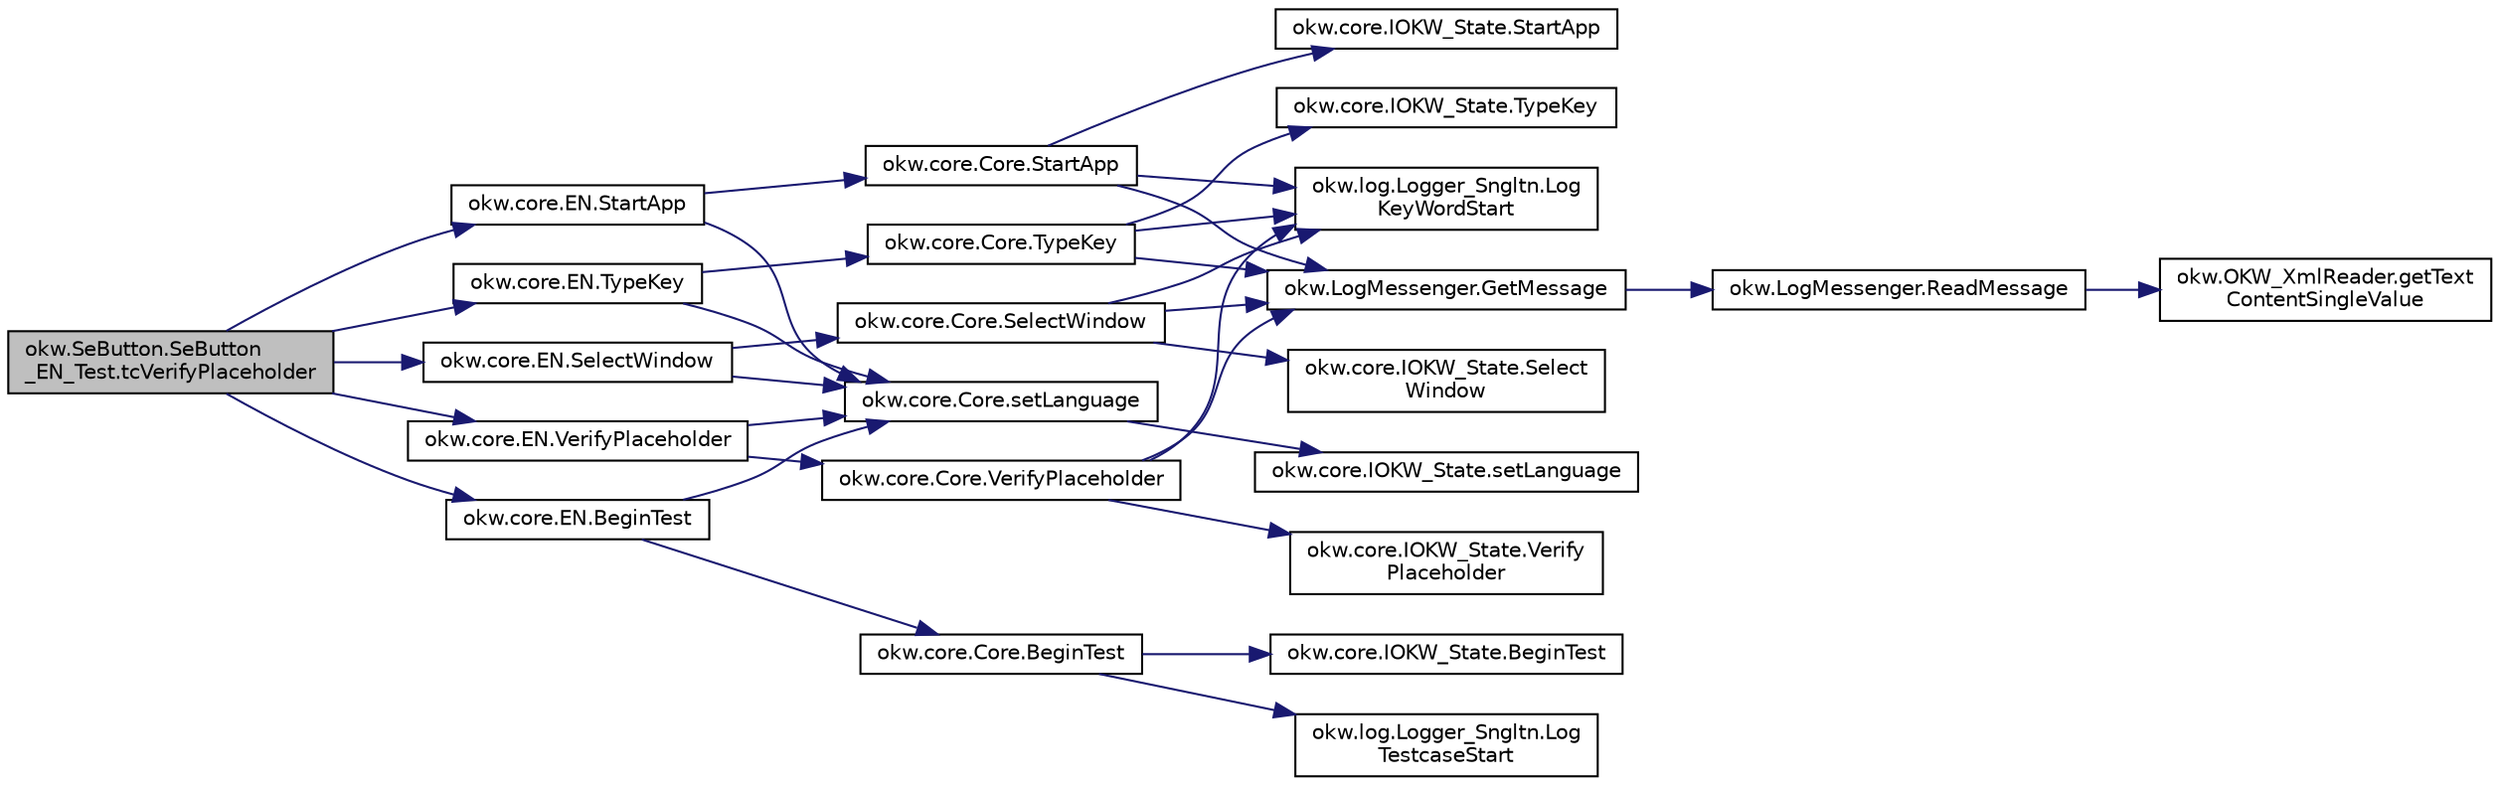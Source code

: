 digraph "okw.SeButton.SeButton_EN_Test.tcVerifyPlaceholder"
{
 // INTERACTIVE_SVG=YES
 // LATEX_PDF_SIZE
  edge [fontname="Helvetica",fontsize="10",labelfontname="Helvetica",labelfontsize="10"];
  node [fontname="Helvetica",fontsize="10",shape=record];
  rankdir="LR";
  Node987 [label="okw.SeButton.SeButton\l_EN_Test.tcVerifyPlaceholder",height=0.2,width=0.4,color="black", fillcolor="grey75", style="filled", fontcolor="black",tooltip="Schlüsselwortes VerifyPlaceholder für SeButton sollte OKWFrameObjectMethodNotImplemented auslösen."];
  Node987 -> Node988 [color="midnightblue",fontsize="10",style="solid",fontname="Helvetica"];
  Node988 [label="okw.core.EN.BeginTest",height=0.2,width=0.4,color="black", fillcolor="white", style="filled",URL="$classokw_1_1core_1_1_e_n.html#aef613b0a3e6bb8a9623984db145cae69",tooltip="Markiert den Anfang eines neuen Testfalls."];
  Node988 -> Node989 [color="midnightblue",fontsize="10",style="solid",fontname="Helvetica"];
  Node989 [label="okw.core.Core.setLanguage",height=0.2,width=0.4,color="black", fillcolor="white", style="filled",URL="$classokw_1_1core_1_1_core.html#ab4e0f723d27cb11c944ec4c82c426100",tooltip="Setzt die Sprache auf den gegebenen wert Language."];
  Node989 -> Node990 [color="midnightblue",fontsize="10",style="solid",fontname="Helvetica"];
  Node990 [label="okw.core.IOKW_State.setLanguage",height=0.2,width=0.4,color="black", fillcolor="white", style="filled",URL="$interfaceokw_1_1core_1_1_i_o_k_w___state.html#a866baa0bde08a47418f54d63bdb56097",tooltip="Interne Methode zum setzen der Sprache für die sprachabhängigen Ausgaben der Dokumentation (Log)."];
  Node988 -> Node991 [color="midnightblue",fontsize="10",style="solid",fontname="Helvetica"];
  Node991 [label="okw.core.Core.BeginTest",height=0.2,width=0.4,color="black", fillcolor="white", style="filled",URL="$classokw_1_1core_1_1_core.html#acfefe92468c9eb9e951846372726c4d8",tooltip="Markiert den Anfang eines neuen Testfalls."];
  Node991 -> Node992 [color="midnightblue",fontsize="10",style="solid",fontname="Helvetica"];
  Node992 [label="okw.log.Logger_Sngltn.Log\lTestcaseStart",height=0.2,width=0.4,color="black", fillcolor="white", style="filled",URL="$classokw_1_1log_1_1_logger___sngltn.html#a60f4ad59db847ae61df928f9920f3deb",tooltip="Ausgabe des Testfalls."];
  Node991 -> Node993 [color="midnightblue",fontsize="10",style="solid",fontname="Helvetica"];
  Node993 [label="okw.core.IOKW_State.BeginTest",height=0.2,width=0.4,color="black", fillcolor="white", style="filled",URL="$interfaceokw_1_1core_1_1_i_o_k_w___state.html#ae5480ddb1fc37eade5d899d335bc4b13",tooltip="Markiert den Anfang eines neuen Testfalls."];
  Node987 -> Node994 [color="midnightblue",fontsize="10",style="solid",fontname="Helvetica"];
  Node994 [label="okw.core.EN.StartApp",height=0.2,width=0.4,color="black", fillcolor="white", style="filled",URL="$classokw_1_1core_1_1_e_n.html#aaa7465ee7f135c724668d8b22dc2219f",tooltip="Startet die gegebene Anwendung."];
  Node994 -> Node989 [color="midnightblue",fontsize="10",style="solid",fontname="Helvetica"];
  Node994 -> Node995 [color="midnightblue",fontsize="10",style="solid",fontname="Helvetica"];
  Node995 [label="okw.core.Core.StartApp",height=0.2,width=0.4,color="black", fillcolor="white", style="filled",URL="$classokw_1_1core_1_1_core.html#ac20a22275b6aea1c4e551dce1fd0c1e9",tooltip="Startet die gegebene Anwendung."];
  Node995 -> Node996 [color="midnightblue",fontsize="10",style="solid",fontname="Helvetica"];
  Node996 [label="okw.log.Logger_Sngltn.Log\lKeyWordStart",height=0.2,width=0.4,color="black", fillcolor="white", style="filled",URL="$classokw_1_1log_1_1_logger___sngltn.html#a70ec25e200e00ecefc544e8fd371d2ef",tooltip="Ausgabe eines Schlüsselwortes."];
  Node995 -> Node997 [color="midnightblue",fontsize="10",style="solid",fontname="Helvetica"];
  Node997 [label="okw.LogMessenger.GetMessage",height=0.2,width=0.4,color="black", fillcolor="white", style="filled",URL="$classokw_1_1_log_messenger.html#af225d1f037d47b3b085175c09d78bdd2",tooltip="Holt die Log-Meldung für MethodeNmae/Textkey ohne weitere Parameter."];
  Node997 -> Node998 [color="midnightblue",fontsize="10",style="solid",fontname="Helvetica"];
  Node998 [label="okw.LogMessenger.ReadMessage",height=0.2,width=0.4,color="black", fillcolor="white", style="filled",URL="$classokw_1_1_log_messenger.html#a530cd6ab82ec82a04206a2e976ec06e3",tooltip="Interne Kernfunktion holt die Log-Meldung mit Platzhaltern aus der XML-Datei."];
  Node998 -> Node999 [color="midnightblue",fontsize="10",style="solid",fontname="Helvetica"];
  Node999 [label="okw.OKW_XmlReader.getText\lContentSingleValue",height=0.2,width=0.4,color="black", fillcolor="white", style="filled",URL="$classokw_1_1_o_k_w___xml_reader.html#ab920b5335a2e1429c14cc5f8e79f39eb",tooltip="Lies den TextContent eines Tag."];
  Node995 -> Node1000 [color="midnightblue",fontsize="10",style="solid",fontname="Helvetica"];
  Node1000 [label="okw.core.IOKW_State.StartApp",height=0.2,width=0.4,color="black", fillcolor="white", style="filled",URL="$interfaceokw_1_1core_1_1_i_o_k_w___state.html#a0ec9b7c60041061f1b01d85b703a27a8",tooltip="Startet die gegebene Anwendung."];
  Node987 -> Node1001 [color="midnightblue",fontsize="10",style="solid",fontname="Helvetica"];
  Node1001 [label="okw.core.EN.TypeKey",height=0.2,width=0.4,color="black", fillcolor="white", style="filled",URL="$classokw_1_1core_1_1_e_n.html#ae24d951e607b9b82af4f3b80e71285b9",tooltip="Tastatureingaben von Daten in das aktive Fensterobjekt."];
  Node1001 -> Node989 [color="midnightblue",fontsize="10",style="solid",fontname="Helvetica"];
  Node1001 -> Node1002 [color="midnightblue",fontsize="10",style="solid",fontname="Helvetica"];
  Node1002 [label="okw.core.Core.TypeKey",height=0.2,width=0.4,color="black", fillcolor="white", style="filled",URL="$classokw_1_1core_1_1_core.html#ad09bf3a237b88913dbe9ebc228db1cf3",tooltip="Tastatureingaben von Daten in das aktive Fensterobjekt."];
  Node1002 -> Node996 [color="midnightblue",fontsize="10",style="solid",fontname="Helvetica"];
  Node1002 -> Node997 [color="midnightblue",fontsize="10",style="solid",fontname="Helvetica"];
  Node1002 -> Node1003 [color="midnightblue",fontsize="10",style="solid",fontname="Helvetica"];
  Node1003 [label="okw.core.IOKW_State.TypeKey",height=0.2,width=0.4,color="black", fillcolor="white", style="filled",URL="$interfaceokw_1_1core_1_1_i_o_k_w___state.html#a0466b45ed636074a1b6cd52de6b5fdd6",tooltip="Tastatureingaben von Daten in das aktive Fensterobjekt."];
  Node987 -> Node1004 [color="midnightblue",fontsize="10",style="solid",fontname="Helvetica"];
  Node1004 [label="okw.core.EN.SelectWindow",height=0.2,width=0.4,color="black", fillcolor="white", style="filled",URL="$classokw_1_1core_1_1_e_n.html#a2b61c2b39a9cfdbdfd25fe0e3d43785b",tooltip="Setzt den Kontext auf das gegebene Fenster."];
  Node1004 -> Node989 [color="midnightblue",fontsize="10",style="solid",fontname="Helvetica"];
  Node1004 -> Node1005 [color="midnightblue",fontsize="10",style="solid",fontname="Helvetica"];
  Node1005 [label="okw.core.Core.SelectWindow",height=0.2,width=0.4,color="black", fillcolor="white", style="filled",URL="$classokw_1_1core_1_1_core.html#a6a68660eb5e34965522896e2a5c48314",tooltip="Setzt den Kontext auf das gegebene Fenster."];
  Node1005 -> Node996 [color="midnightblue",fontsize="10",style="solid",fontname="Helvetica"];
  Node1005 -> Node997 [color="midnightblue",fontsize="10",style="solid",fontname="Helvetica"];
  Node1005 -> Node1006 [color="midnightblue",fontsize="10",style="solid",fontname="Helvetica"];
  Node1006 [label="okw.core.IOKW_State.Select\lWindow",height=0.2,width=0.4,color="black", fillcolor="white", style="filled",URL="$interfaceokw_1_1core_1_1_i_o_k_w___state.html#ad4fc9610ed5b1176590a45b55e6ac7f0",tooltip="Setzt den Kontext auf das gegebene Fenster."];
  Node987 -> Node1007 [color="midnightblue",fontsize="10",style="solid",fontname="Helvetica"];
  Node1007 [label="okw.core.EN.VerifyPlaceholder",height=0.2,width=0.4,color="black", fillcolor="white", style="filled",URL="$classokw_1_1core_1_1_e_n.html#aa32044aab2bea24f9bb1750abdbbabb3",tooltip="Überprüft den Platzhalter des Objektes."];
  Node1007 -> Node989 [color="midnightblue",fontsize="10",style="solid",fontname="Helvetica"];
  Node1007 -> Node1008 [color="midnightblue",fontsize="10",style="solid",fontname="Helvetica"];
  Node1008 [label="okw.core.Core.VerifyPlaceholder",height=0.2,width=0.4,color="black", fillcolor="white", style="filled",URL="$classokw_1_1core_1_1_core.html#a5ae79f939a3022df6ce6eaa07f6cef0f",tooltip="Überprüft den Platzhalter des Objektes."];
  Node1008 -> Node996 [color="midnightblue",fontsize="10",style="solid",fontname="Helvetica"];
  Node1008 -> Node997 [color="midnightblue",fontsize="10",style="solid",fontname="Helvetica"];
  Node1008 -> Node1009 [color="midnightblue",fontsize="10",style="solid",fontname="Helvetica"];
  Node1009 [label="okw.core.IOKW_State.Verify\lPlaceholder",height=0.2,width=0.4,color="black", fillcolor="white", style="filled",URL="$interfaceokw_1_1core_1_1_i_o_k_w___state.html#a83344448b886566f25762b504bfb5fbc",tooltip="Überprüft den Platzhalter des Objektes."];
}
